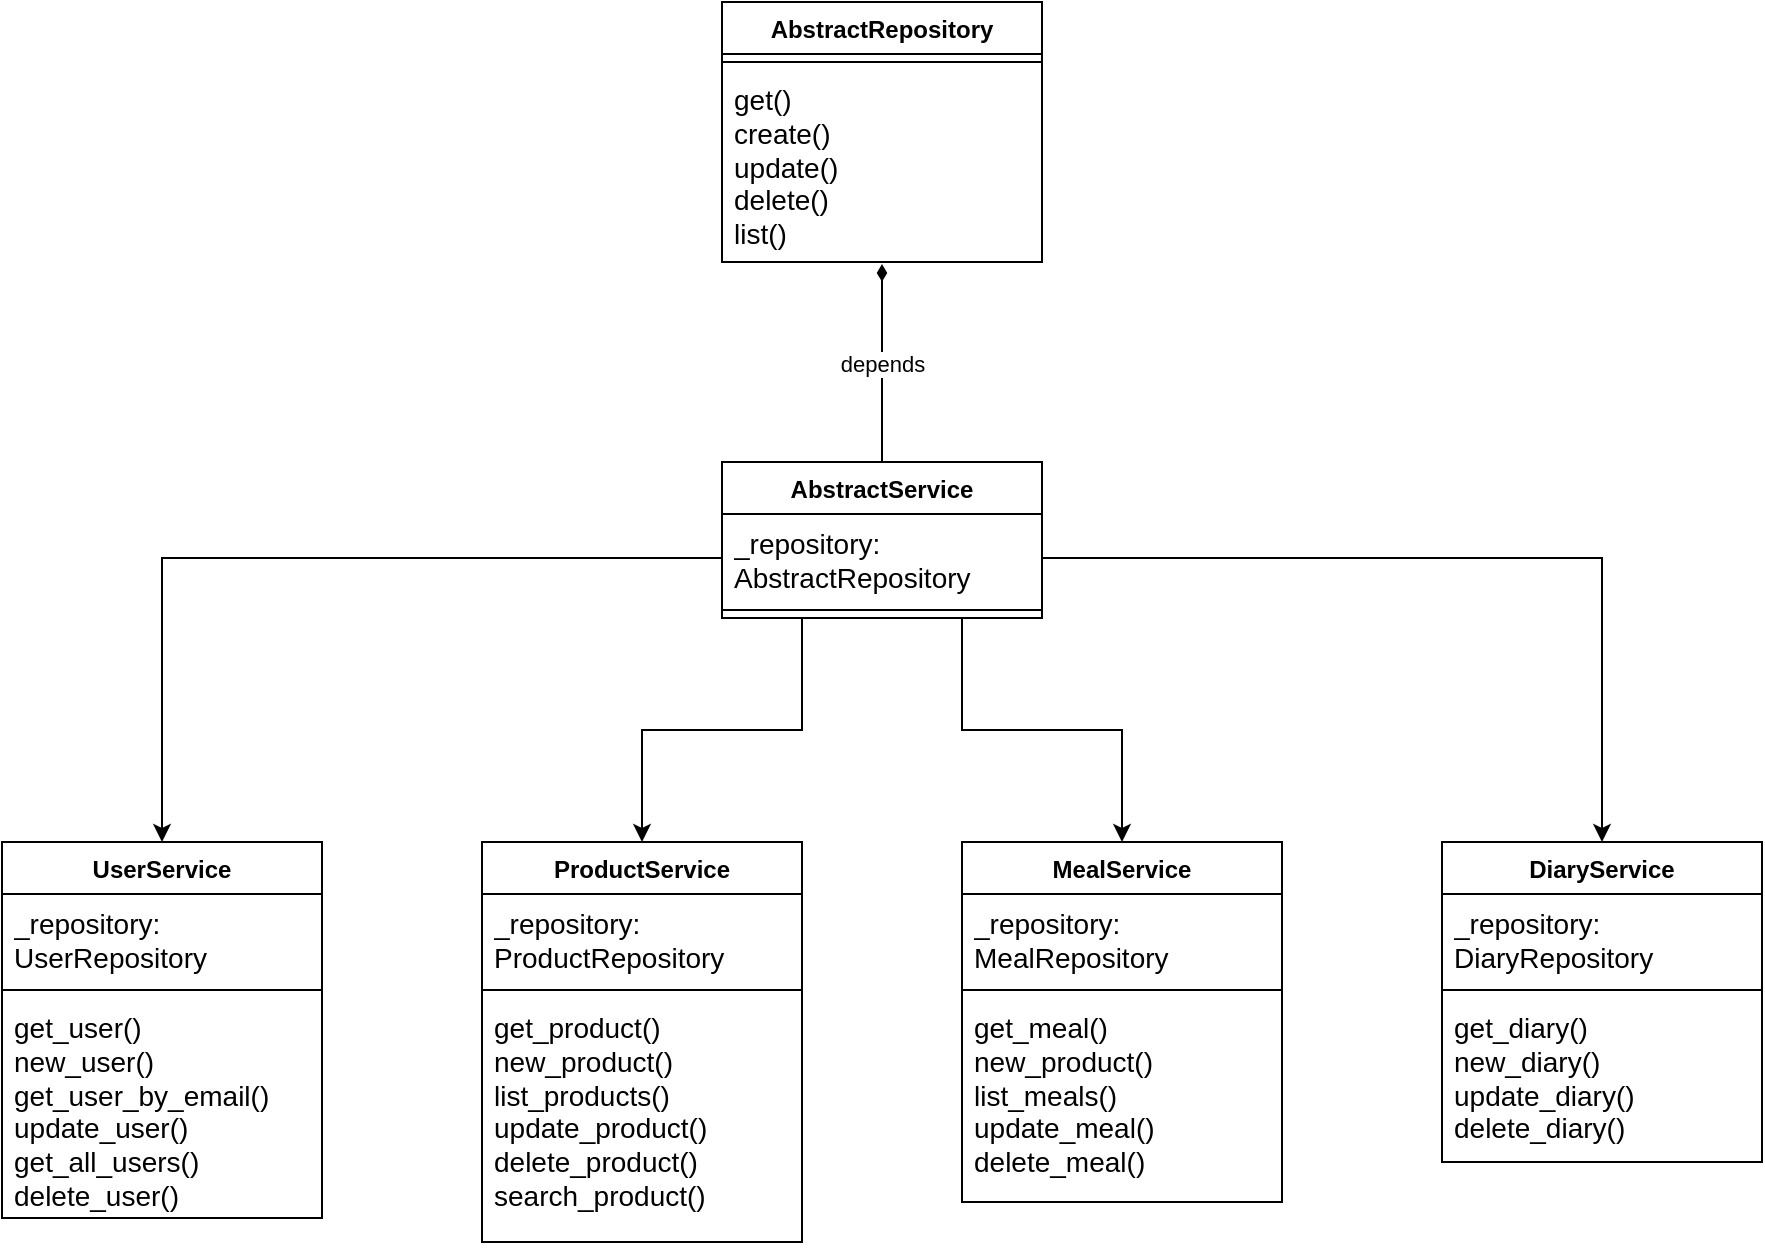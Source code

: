 <mxfile version="21.2.1" type="device">
  <diagram name="Page-1" id="o5PcaElq_XGbvMKDVTLv">
    <mxGraphModel dx="2069" dy="796" grid="1" gridSize="10" guides="1" tooltips="1" connect="1" arrows="1" fold="1" page="1" pageScale="1" pageWidth="827" pageHeight="1169" math="0" shadow="0">
      <root>
        <mxCell id="0" />
        <mxCell id="1" parent="0" />
        <mxCell id="6pYlwdGqV38ZCGphUnjz-1" value="AbstractRepository" style="swimlane;fontStyle=1;align=center;verticalAlign=top;childLayout=stackLayout;horizontal=1;startSize=26;horizontalStack=0;resizeParent=1;resizeParentMax=0;resizeLast=0;collapsible=1;marginBottom=0;whiteSpace=wrap;html=1;" parent="1" vertex="1">
          <mxGeometry x="280" y="20" width="160" height="130" as="geometry" />
        </mxCell>
        <mxCell id="6pYlwdGqV38ZCGphUnjz-3" value="" style="line;strokeWidth=1;fillColor=none;align=left;verticalAlign=middle;spacingTop=-1;spacingLeft=3;spacingRight=3;rotatable=0;labelPosition=right;points=[];portConstraint=eastwest;strokeColor=inherit;" parent="6pYlwdGqV38ZCGphUnjz-1" vertex="1">
          <mxGeometry y="26" width="160" height="8" as="geometry" />
        </mxCell>
        <mxCell id="6pYlwdGqV38ZCGphUnjz-4" value="&lt;font style=&quot;font-size: 14px;&quot;&gt;get()&lt;br&gt;create()&lt;br&gt;update()&lt;br&gt;delete()&lt;br&gt;list()&lt;br&gt;&lt;/font&gt;" style="text;strokeColor=none;fillColor=none;align=left;verticalAlign=top;spacingLeft=4;spacingRight=4;overflow=hidden;rotatable=0;points=[[0,0.5],[1,0.5]];portConstraint=eastwest;whiteSpace=wrap;html=1;" parent="6pYlwdGqV38ZCGphUnjz-1" vertex="1">
          <mxGeometry y="34" width="160" height="96" as="geometry" />
        </mxCell>
        <mxCell id="6pYlwdGqV38ZCGphUnjz-35" style="edgeStyle=orthogonalEdgeStyle;rounded=0;orthogonalLoop=1;jettySize=auto;html=1;exitX=0.75;exitY=1;exitDx=0;exitDy=0;entryX=0.5;entryY=0;entryDx=0;entryDy=0;" parent="1" source="6pYlwdGqV38ZCGphUnjz-5" target="6pYlwdGqV38ZCGphUnjz-17" edge="1">
          <mxGeometry relative="1" as="geometry" />
        </mxCell>
        <mxCell id="6pYlwdGqV38ZCGphUnjz-37" style="edgeStyle=orthogonalEdgeStyle;rounded=0;orthogonalLoop=1;jettySize=auto;html=1;exitX=0.25;exitY=1;exitDx=0;exitDy=0;entryX=0.5;entryY=0;entryDx=0;entryDy=0;" parent="1" source="6pYlwdGqV38ZCGphUnjz-5" target="6pYlwdGqV38ZCGphUnjz-26" edge="1">
          <mxGeometry relative="1" as="geometry" />
        </mxCell>
        <mxCell id="6pYlwdGqV38ZCGphUnjz-40" value="depends" style="edgeStyle=orthogonalEdgeStyle;rounded=0;orthogonalLoop=1;jettySize=auto;html=1;exitX=0.5;exitY=0;exitDx=0;exitDy=0;entryX=0.5;entryY=1.01;entryDx=0;entryDy=0;entryPerimeter=0;endArrow=diamondThin;endFill=1;" parent="1" source="6pYlwdGqV38ZCGphUnjz-5" target="6pYlwdGqV38ZCGphUnjz-4" edge="1">
          <mxGeometry relative="1" as="geometry" />
        </mxCell>
        <mxCell id="6pYlwdGqV38ZCGphUnjz-5" value="AbstractService" style="swimlane;fontStyle=1;align=center;verticalAlign=top;childLayout=stackLayout;horizontal=1;startSize=26;horizontalStack=0;resizeParent=1;resizeParentMax=0;resizeLast=0;collapsible=1;marginBottom=0;whiteSpace=wrap;html=1;" parent="1" vertex="1">
          <mxGeometry x="280" y="250" width="160" height="78" as="geometry" />
        </mxCell>
        <mxCell id="6pYlwdGqV38ZCGphUnjz-6" value="&lt;font style=&quot;font-size: 14px;&quot;&gt;_repository: AbstractRepository&lt;/font&gt;" style="text;strokeColor=none;fillColor=none;align=left;verticalAlign=top;spacingLeft=4;spacingRight=4;overflow=hidden;rotatable=0;points=[[0,0.5],[1,0.5]];portConstraint=eastwest;whiteSpace=wrap;html=1;" parent="6pYlwdGqV38ZCGphUnjz-5" vertex="1">
          <mxGeometry y="26" width="160" height="44" as="geometry" />
        </mxCell>
        <mxCell id="6pYlwdGqV38ZCGphUnjz-7" value="" style="line;strokeWidth=1;fillColor=none;align=left;verticalAlign=middle;spacingTop=-1;spacingLeft=3;spacingRight=3;rotatable=0;labelPosition=right;points=[];portConstraint=eastwest;strokeColor=inherit;" parent="6pYlwdGqV38ZCGphUnjz-5" vertex="1">
          <mxGeometry y="70" width="160" height="8" as="geometry" />
        </mxCell>
        <mxCell id="6pYlwdGqV38ZCGphUnjz-9" value="UserService" style="swimlane;fontStyle=1;align=center;verticalAlign=top;childLayout=stackLayout;horizontal=1;startSize=26;horizontalStack=0;resizeParent=1;resizeParentMax=0;resizeLast=0;collapsible=1;marginBottom=0;whiteSpace=wrap;html=1;" parent="1" vertex="1">
          <mxGeometry x="-80" y="440" width="160" height="188" as="geometry" />
        </mxCell>
        <mxCell id="6pYlwdGqV38ZCGphUnjz-10" value="&lt;font style=&quot;font-size: 14px;&quot;&gt;_repository: UserRepository&lt;/font&gt;" style="text;strokeColor=none;fillColor=none;align=left;verticalAlign=top;spacingLeft=4;spacingRight=4;overflow=hidden;rotatable=0;points=[[0,0.5],[1,0.5]];portConstraint=eastwest;whiteSpace=wrap;html=1;" parent="6pYlwdGqV38ZCGphUnjz-9" vertex="1">
          <mxGeometry y="26" width="160" height="44" as="geometry" />
        </mxCell>
        <mxCell id="6pYlwdGqV38ZCGphUnjz-11" value="" style="line;strokeWidth=1;fillColor=none;align=left;verticalAlign=middle;spacingTop=-1;spacingLeft=3;spacingRight=3;rotatable=0;labelPosition=right;points=[];portConstraint=eastwest;strokeColor=inherit;" parent="6pYlwdGqV38ZCGphUnjz-9" vertex="1">
          <mxGeometry y="70" width="160" height="8" as="geometry" />
        </mxCell>
        <mxCell id="6pYlwdGqV38ZCGphUnjz-12" value="&lt;font style=&quot;font-size: 14px;&quot;&gt;get_user()&lt;br style=&quot;border-color: var(--border-color);&quot;&gt;new_user()&lt;br style=&quot;border-color: var(--border-color);&quot;&gt;get_user_by_email()&lt;br style=&quot;border-color: var(--border-color);&quot;&gt;update_user()&lt;br style=&quot;border-color: var(--border-color);&quot;&gt;get_all_users()&lt;br style=&quot;border-color: var(--border-color);&quot;&gt;delete_user()&lt;/font&gt;" style="text;strokeColor=none;fillColor=none;align=left;verticalAlign=top;spacingLeft=4;spacingRight=4;overflow=hidden;rotatable=0;points=[[0,0.5],[1,0.5]];portConstraint=eastwest;whiteSpace=wrap;html=1;" parent="6pYlwdGqV38ZCGphUnjz-9" vertex="1">
          <mxGeometry y="78" width="160" height="110" as="geometry" />
        </mxCell>
        <mxCell id="6pYlwdGqV38ZCGphUnjz-17" value="MealService&lt;br&gt;" style="swimlane;fontStyle=1;align=center;verticalAlign=top;childLayout=stackLayout;horizontal=1;startSize=26;horizontalStack=0;resizeParent=1;resizeParentMax=0;resizeLast=0;collapsible=1;marginBottom=0;whiteSpace=wrap;html=1;" parent="1" vertex="1">
          <mxGeometry x="400" y="440" width="160" height="180" as="geometry" />
        </mxCell>
        <mxCell id="6pYlwdGqV38ZCGphUnjz-18" value="&lt;font style=&quot;font-size: 14px;&quot;&gt;_repository: MealRepository&lt;/font&gt;" style="text;strokeColor=none;fillColor=none;align=left;verticalAlign=top;spacingLeft=4;spacingRight=4;overflow=hidden;rotatable=0;points=[[0,0.5],[1,0.5]];portConstraint=eastwest;whiteSpace=wrap;html=1;" parent="6pYlwdGqV38ZCGphUnjz-17" vertex="1">
          <mxGeometry y="26" width="160" height="44" as="geometry" />
        </mxCell>
        <mxCell id="6pYlwdGqV38ZCGphUnjz-19" value="" style="line;strokeWidth=1;fillColor=none;align=left;verticalAlign=middle;spacingTop=-1;spacingLeft=3;spacingRight=3;rotatable=0;labelPosition=right;points=[];portConstraint=eastwest;strokeColor=inherit;" parent="6pYlwdGqV38ZCGphUnjz-17" vertex="1">
          <mxGeometry y="70" width="160" height="8" as="geometry" />
        </mxCell>
        <mxCell id="6pYlwdGqV38ZCGphUnjz-20" value="&lt;font style=&quot;font-size: 14px;&quot;&gt;get_meal()&lt;br style=&quot;border-color: var(--border-color);&quot;&gt;new_product()&lt;br style=&quot;border-color: var(--border-color);&quot;&gt;list_meals()&lt;br style=&quot;border-color: var(--border-color);&quot;&gt;update_meal()&lt;br style=&quot;border-color: var(--border-color);&quot;&gt;delete_meal()&lt;/font&gt;" style="text;strokeColor=none;fillColor=none;align=left;verticalAlign=top;spacingLeft=4;spacingRight=4;overflow=hidden;rotatable=0;points=[[0,0.5],[1,0.5]];portConstraint=eastwest;whiteSpace=wrap;html=1;" parent="6pYlwdGqV38ZCGphUnjz-17" vertex="1">
          <mxGeometry y="78" width="160" height="102" as="geometry" />
        </mxCell>
        <mxCell id="6pYlwdGqV38ZCGphUnjz-26" value="ProductService" style="swimlane;fontStyle=1;align=center;verticalAlign=top;childLayout=stackLayout;horizontal=1;startSize=26;horizontalStack=0;resizeParent=1;resizeParentMax=0;resizeLast=0;collapsible=1;marginBottom=0;whiteSpace=wrap;html=1;" parent="1" vertex="1">
          <mxGeometry x="160" y="440" width="160" height="200" as="geometry" />
        </mxCell>
        <mxCell id="6pYlwdGqV38ZCGphUnjz-27" value="&lt;font style=&quot;font-size: 14px;&quot;&gt;_repository: ProductRepository&lt;/font&gt;" style="text;strokeColor=none;fillColor=none;align=left;verticalAlign=top;spacingLeft=4;spacingRight=4;overflow=hidden;rotatable=0;points=[[0,0.5],[1,0.5]];portConstraint=eastwest;whiteSpace=wrap;html=1;" parent="6pYlwdGqV38ZCGphUnjz-26" vertex="1">
          <mxGeometry y="26" width="160" height="44" as="geometry" />
        </mxCell>
        <mxCell id="6pYlwdGqV38ZCGphUnjz-28" value="" style="line;strokeWidth=1;fillColor=none;align=left;verticalAlign=middle;spacingTop=-1;spacingLeft=3;spacingRight=3;rotatable=0;labelPosition=right;points=[];portConstraint=eastwest;strokeColor=inherit;" parent="6pYlwdGqV38ZCGphUnjz-26" vertex="1">
          <mxGeometry y="70" width="160" height="8" as="geometry" />
        </mxCell>
        <mxCell id="6pYlwdGqV38ZCGphUnjz-29" value="&lt;font style=&quot;font-size: 14px;&quot;&gt;get_product()&lt;br style=&quot;border-color: var(--border-color);&quot;&gt;new_product()&lt;br style=&quot;border-color: var(--border-color);&quot;&gt;list_products()&lt;br style=&quot;border-color: var(--border-color);&quot;&gt;update_product()&lt;br style=&quot;border-color: var(--border-color);&quot;&gt;delete_product()&lt;br&gt;search_product()&lt;br&gt;&lt;/font&gt;" style="text;strokeColor=none;fillColor=none;align=left;verticalAlign=top;spacingLeft=4;spacingRight=4;overflow=hidden;rotatable=0;points=[[0,0.5],[1,0.5]];portConstraint=eastwest;whiteSpace=wrap;html=1;" parent="6pYlwdGqV38ZCGphUnjz-26" vertex="1">
          <mxGeometry y="78" width="160" height="122" as="geometry" />
        </mxCell>
        <mxCell id="6pYlwdGqV38ZCGphUnjz-30" value="DiaryService" style="swimlane;fontStyle=1;align=center;verticalAlign=top;childLayout=stackLayout;horizontal=1;startSize=26;horizontalStack=0;resizeParent=1;resizeParentMax=0;resizeLast=0;collapsible=1;marginBottom=0;whiteSpace=wrap;html=1;" parent="1" vertex="1">
          <mxGeometry x="640" y="440" width="160" height="160" as="geometry" />
        </mxCell>
        <mxCell id="6pYlwdGqV38ZCGphUnjz-31" value="&lt;font style=&quot;font-size: 14px;&quot;&gt;_repository: DiaryRepository&lt;/font&gt;" style="text;strokeColor=none;fillColor=none;align=left;verticalAlign=top;spacingLeft=4;spacingRight=4;overflow=hidden;rotatable=0;points=[[0,0.5],[1,0.5]];portConstraint=eastwest;whiteSpace=wrap;html=1;" parent="6pYlwdGqV38ZCGphUnjz-30" vertex="1">
          <mxGeometry y="26" width="160" height="44" as="geometry" />
        </mxCell>
        <mxCell id="6pYlwdGqV38ZCGphUnjz-32" value="" style="line;strokeWidth=1;fillColor=none;align=left;verticalAlign=middle;spacingTop=-1;spacingLeft=3;spacingRight=3;rotatable=0;labelPosition=right;points=[];portConstraint=eastwest;strokeColor=inherit;" parent="6pYlwdGqV38ZCGphUnjz-30" vertex="1">
          <mxGeometry y="70" width="160" height="8" as="geometry" />
        </mxCell>
        <mxCell id="6pYlwdGqV38ZCGphUnjz-33" value="&lt;font style=&quot;font-size: 14px;&quot;&gt;get_diary()&lt;br style=&quot;border-color: var(--border-color);&quot;&gt;new_diary()&lt;br style=&quot;border-color: var(--border-color);&quot;&gt;update_diary()&lt;br style=&quot;border-color: var(--border-color);&quot;&gt;delete_diary()&lt;br&gt;&lt;/font&gt;" style="text;strokeColor=none;fillColor=none;align=left;verticalAlign=top;spacingLeft=4;spacingRight=4;overflow=hidden;rotatable=0;points=[[0,0.5],[1,0.5]];portConstraint=eastwest;whiteSpace=wrap;html=1;" parent="6pYlwdGqV38ZCGphUnjz-30" vertex="1">
          <mxGeometry y="78" width="160" height="82" as="geometry" />
        </mxCell>
        <mxCell id="6pYlwdGqV38ZCGphUnjz-36" style="edgeStyle=orthogonalEdgeStyle;rounded=0;orthogonalLoop=1;jettySize=auto;html=1;exitX=1;exitY=0.5;exitDx=0;exitDy=0;" parent="1" source="6pYlwdGqV38ZCGphUnjz-6" target="6pYlwdGqV38ZCGphUnjz-30" edge="1">
          <mxGeometry relative="1" as="geometry" />
        </mxCell>
        <mxCell id="6pYlwdGqV38ZCGphUnjz-38" style="edgeStyle=orthogonalEdgeStyle;rounded=0;orthogonalLoop=1;jettySize=auto;html=1;exitX=0;exitY=0.5;exitDx=0;exitDy=0;entryX=0.5;entryY=0;entryDx=0;entryDy=0;" parent="1" source="6pYlwdGqV38ZCGphUnjz-6" target="6pYlwdGqV38ZCGphUnjz-9" edge="1">
          <mxGeometry relative="1" as="geometry" />
        </mxCell>
      </root>
    </mxGraphModel>
  </diagram>
</mxfile>
